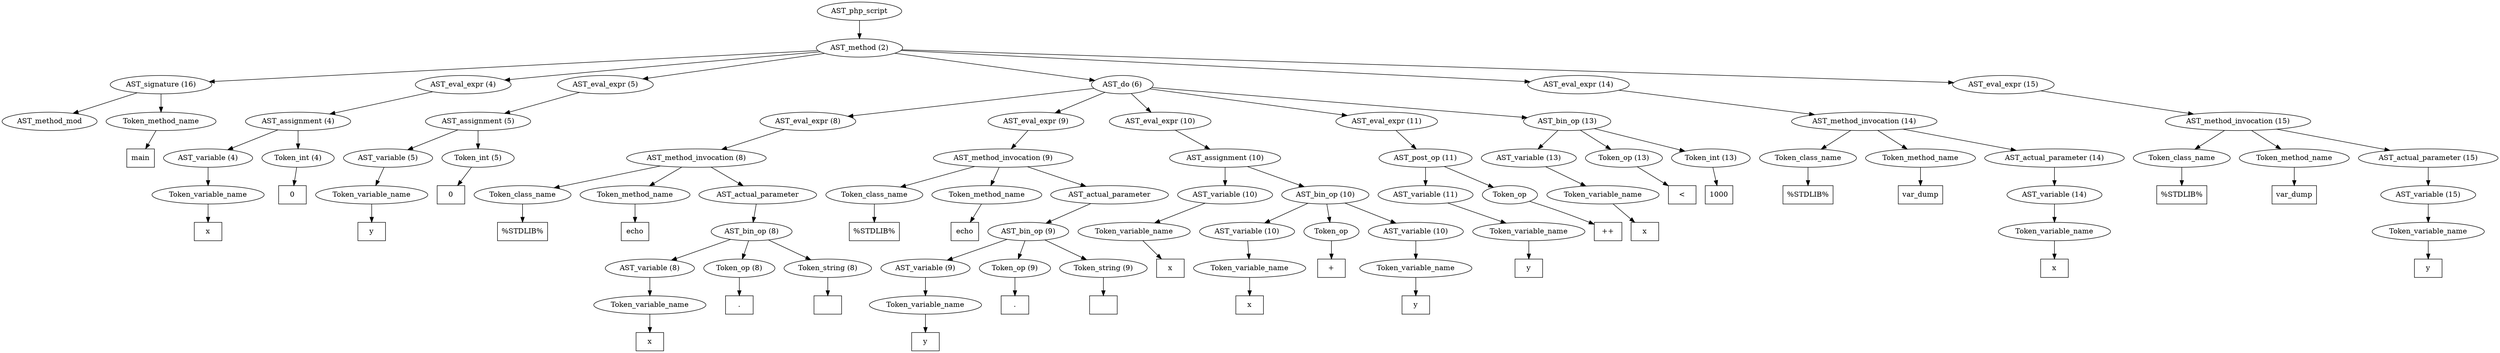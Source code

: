 /*
 * AST in dot format generated by phc -- the PHP compiler
 */

digraph AST {
node_0 [label="AST_php_script"];
node_1 [label="AST_method (2)"];
node_2 [label="AST_signature (16)"];
node_3 [label="AST_method_mod"];
node_4 [label="Token_method_name"];
node_5 [label="main", shape=box]
node_4 -> node_5;
node_2 -> node_4;
node_2 -> node_3;
node_6 [label="AST_eval_expr (4)"];
node_7 [label="AST_assignment (4)"];
node_8 [label="AST_variable (4)"];
node_9 [label="Token_variable_name"];
node_10 [label="x", shape=box]
node_9 -> node_10;
node_8 -> node_9;
node_11 [label="Token_int (4)"];
node_12 [label="0", shape=box]
node_11 -> node_12;
node_7 -> node_11;
node_7 -> node_8;
node_6 -> node_7;
node_13 [label="AST_eval_expr (5)"];
node_14 [label="AST_assignment (5)"];
node_15 [label="AST_variable (5)"];
node_16 [label="Token_variable_name"];
node_17 [label="y", shape=box]
node_16 -> node_17;
node_15 -> node_16;
node_18 [label="Token_int (5)"];
node_19 [label="0", shape=box]
node_18 -> node_19;
node_14 -> node_18;
node_14 -> node_15;
node_13 -> node_14;
node_20 [label="AST_do (6)"];
node_21 [label="AST_eval_expr (8)"];
node_22 [label="AST_method_invocation (8)"];
node_23 [label="Token_class_name"];
node_24 [label="%STDLIB%", shape=box]
node_23 -> node_24;
node_25 [label="Token_method_name"];
node_26 [label="echo", shape=box]
node_25 -> node_26;
node_27 [label="AST_actual_parameter"];
node_28 [label="AST_bin_op (8)"];
node_29 [label="AST_variable (8)"];
node_30 [label="Token_variable_name"];
node_31 [label="x", shape=box]
node_30 -> node_31;
node_29 -> node_30;
node_32 [label="Token_op (8)"];
node_33 [label=".", shape=box]
node_32 -> node_33;
node_34 [label="Token_string (8)"];
node_35 [label="", shape=box]
node_34 -> node_35;
node_28 -> node_34;
node_28 -> node_32;
node_28 -> node_29;
node_27 -> node_28;
node_22 -> node_27;
node_22 -> node_25;
node_22 -> node_23;
node_21 -> node_22;
node_36 [label="AST_eval_expr (9)"];
node_37 [label="AST_method_invocation (9)"];
node_38 [label="Token_class_name"];
node_39 [label="%STDLIB%", shape=box]
node_38 -> node_39;
node_40 [label="Token_method_name"];
node_41 [label="echo", shape=box]
node_40 -> node_41;
node_42 [label="AST_actual_parameter"];
node_43 [label="AST_bin_op (9)"];
node_44 [label="AST_variable (9)"];
node_45 [label="Token_variable_name"];
node_46 [label="y", shape=box]
node_45 -> node_46;
node_44 -> node_45;
node_47 [label="Token_op (9)"];
node_48 [label=".", shape=box]
node_47 -> node_48;
node_49 [label="Token_string (9)"];
node_50 [label="", shape=box]
node_49 -> node_50;
node_43 -> node_49;
node_43 -> node_47;
node_43 -> node_44;
node_42 -> node_43;
node_37 -> node_42;
node_37 -> node_40;
node_37 -> node_38;
node_36 -> node_37;
node_51 [label="AST_eval_expr (10)"];
node_52 [label="AST_assignment (10)"];
node_53 [label="AST_variable (10)"];
node_54 [label="Token_variable_name"];
node_55 [label="x", shape=box]
node_54 -> node_55;
node_53 -> node_54;
node_56 [label="AST_bin_op (10)"];
node_57 [label="AST_variable (10)"];
node_58 [label="Token_variable_name"];
node_59 [label="x", shape=box]
node_58 -> node_59;
node_57 -> node_58;
node_60 [label="Token_op"];
node_61 [label="+", shape=box]
node_60 -> node_61;
node_62 [label="AST_variable (10)"];
node_63 [label="Token_variable_name"];
node_64 [label="y", shape=box]
node_63 -> node_64;
node_62 -> node_63;
node_56 -> node_62;
node_56 -> node_60;
node_56 -> node_57;
node_52 -> node_56;
node_52 -> node_53;
node_51 -> node_52;
node_65 [label="AST_eval_expr (11)"];
node_66 [label="AST_post_op (11)"];
node_67 [label="AST_variable (11)"];
node_68 [label="Token_variable_name"];
node_69 [label="y", shape=box]
node_68 -> node_69;
node_67 -> node_68;
node_70 [label="Token_op"];
node_71 [label="++", shape=box]
node_70 -> node_71;
node_66 -> node_70;
node_66 -> node_67;
node_65 -> node_66;
node_72 [label="AST_bin_op (13)"];
node_73 [label="AST_variable (13)"];
node_74 [label="Token_variable_name"];
node_75 [label="x", shape=box]
node_74 -> node_75;
node_73 -> node_74;
node_76 [label="Token_op (13)"];
node_77 [label="<", shape=box]
node_76 -> node_77;
node_78 [label="Token_int (13)"];
node_79 [label="1000", shape=box]
node_78 -> node_79;
node_72 -> node_78;
node_72 -> node_76;
node_72 -> node_73;
node_20 -> node_72;
node_20 -> node_65;
node_20 -> node_51;
node_20 -> node_36;
node_20 -> node_21;
node_80 [label="AST_eval_expr (14)"];
node_81 [label="AST_method_invocation (14)"];
node_82 [label="Token_class_name"];
node_83 [label="%STDLIB%", shape=box]
node_82 -> node_83;
node_84 [label="Token_method_name"];
node_85 [label="var_dump", shape=box]
node_84 -> node_85;
node_86 [label="AST_actual_parameter (14)"];
node_87 [label="AST_variable (14)"];
node_88 [label="Token_variable_name"];
node_89 [label="x", shape=box]
node_88 -> node_89;
node_87 -> node_88;
node_86 -> node_87;
node_81 -> node_86;
node_81 -> node_84;
node_81 -> node_82;
node_80 -> node_81;
node_90 [label="AST_eval_expr (15)"];
node_91 [label="AST_method_invocation (15)"];
node_92 [label="Token_class_name"];
node_93 [label="%STDLIB%", shape=box]
node_92 -> node_93;
node_94 [label="Token_method_name"];
node_95 [label="var_dump", shape=box]
node_94 -> node_95;
node_96 [label="AST_actual_parameter (15)"];
node_97 [label="AST_variable (15)"];
node_98 [label="Token_variable_name"];
node_99 [label="y", shape=box]
node_98 -> node_99;
node_97 -> node_98;
node_96 -> node_97;
node_91 -> node_96;
node_91 -> node_94;
node_91 -> node_92;
node_90 -> node_91;
node_1 -> node_90;
node_1 -> node_80;
node_1 -> node_20;
node_1 -> node_13;
node_1 -> node_6;
node_1 -> node_2;
node_0 -> node_1;
}
